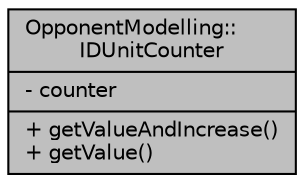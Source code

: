 digraph "OpponentModelling::IDUnitCounter"
{
  edge [fontname="Helvetica",fontsize="10",labelfontname="Helvetica",labelfontsize="10"];
  node [fontname="Helvetica",fontsize="10",shape=record];
  Node1 [label="{OpponentModelling::\lIDUnitCounter\n|- counter\l|+ getValueAndIncrease()\l+ getValue()\l}",height=0.2,width=0.4,color="black", fillcolor="grey75", style="filled", fontcolor="black"];
}
